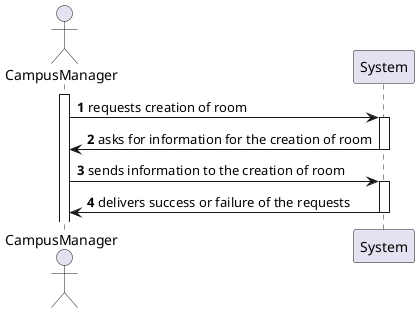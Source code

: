 @startuml
'https://plantuml.com/sequence-diagram

autonumber
actor  CampusManager
participant  System

activate CampusManager
CampusManager -> System : requests creation of room
activate System
CampusManager <- System : asks for information for the creation of room
deactivate System
CampusManager -> System : sends information to the creation of room
activate System
CampusManager <- System : delivers success or failure of the requests
deactivate System

@enduml
